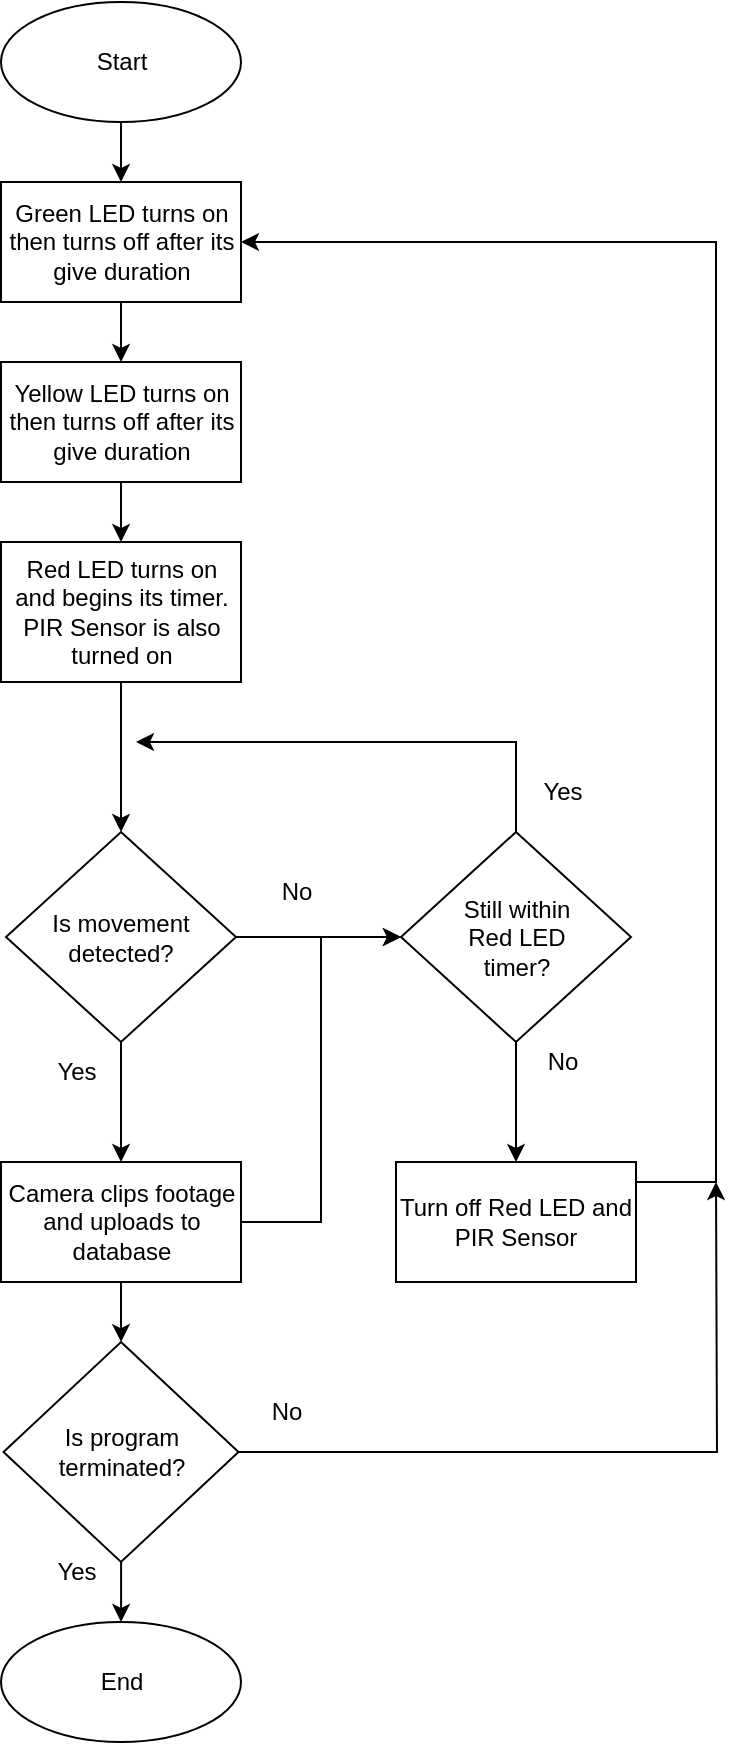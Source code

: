 <mxfile version="21.1.5" type="device">
  <diagram name="Page-1" id="hML4VPuGb0XIvmqMOA6E">
    <mxGraphModel dx="1050" dy="545" grid="1" gridSize="10" guides="1" tooltips="1" connect="1" arrows="1" fold="1" page="1" pageScale="1" pageWidth="850" pageHeight="1100" math="0" shadow="0">
      <root>
        <mxCell id="0" />
        <mxCell id="1" parent="0" />
        <mxCell id="6fa3rH_UvGOGUlaae7Xy-29" style="edgeStyle=orthogonalEdgeStyle;rounded=0;orthogonalLoop=1;jettySize=auto;html=1;" parent="1" source="6fa3rH_UvGOGUlaae7Xy-1" target="6fa3rH_UvGOGUlaae7Xy-4" edge="1">
          <mxGeometry relative="1" as="geometry" />
        </mxCell>
        <mxCell id="6fa3rH_UvGOGUlaae7Xy-1" value="Start" style="ellipse;whiteSpace=wrap;html=1;" parent="1" vertex="1">
          <mxGeometry x="302.5" y="10" width="120" height="60" as="geometry" />
        </mxCell>
        <mxCell id="6fa3rH_UvGOGUlaae7Xy-30" style="edgeStyle=orthogonalEdgeStyle;rounded=0;orthogonalLoop=1;jettySize=auto;html=1;entryX=0.5;entryY=0;entryDx=0;entryDy=0;" parent="1" source="6fa3rH_UvGOGUlaae7Xy-4" target="6fa3rH_UvGOGUlaae7Xy-5" edge="1">
          <mxGeometry relative="1" as="geometry" />
        </mxCell>
        <mxCell id="6fa3rH_UvGOGUlaae7Xy-4" value="Green LED turns on then turns off after its give&lt;span style=&quot;white-space: pre;&quot;&gt; &lt;/span&gt;duration" style="rounded=0;whiteSpace=wrap;html=1;" parent="1" vertex="1">
          <mxGeometry x="302.5" y="100" width="120" height="60" as="geometry" />
        </mxCell>
        <mxCell id="6fa3rH_UvGOGUlaae7Xy-33" style="edgeStyle=orthogonalEdgeStyle;rounded=0;orthogonalLoop=1;jettySize=auto;html=1;entryX=0.5;entryY=0;entryDx=0;entryDy=0;" parent="1" source="6fa3rH_UvGOGUlaae7Xy-5" target="6fa3rH_UvGOGUlaae7Xy-6" edge="1">
          <mxGeometry relative="1" as="geometry" />
        </mxCell>
        <mxCell id="6fa3rH_UvGOGUlaae7Xy-5" value="Yellow LED turns on then turns off after its give duration" style="rounded=0;whiteSpace=wrap;html=1;" parent="1" vertex="1">
          <mxGeometry x="302.5" y="190" width="120" height="60" as="geometry" />
        </mxCell>
        <mxCell id="6fa3rH_UvGOGUlaae7Xy-12" value="" style="edgeStyle=orthogonalEdgeStyle;rounded=0;orthogonalLoop=1;jettySize=auto;html=1;" parent="1" source="6fa3rH_UvGOGUlaae7Xy-6" target="6fa3rH_UvGOGUlaae7Xy-11" edge="1">
          <mxGeometry relative="1" as="geometry" />
        </mxCell>
        <mxCell id="6fa3rH_UvGOGUlaae7Xy-6" value="Red LED turns on and begins its timer. PIR Sensor is also turned on" style="rounded=0;whiteSpace=wrap;html=1;" parent="1" vertex="1">
          <mxGeometry x="302.5" y="280" width="120" height="70" as="geometry" />
        </mxCell>
        <mxCell id="6fa3rH_UvGOGUlaae7Xy-14" value="" style="edgeStyle=orthogonalEdgeStyle;rounded=0;orthogonalLoop=1;jettySize=auto;html=1;" parent="1" source="6fa3rH_UvGOGUlaae7Xy-11" target="6fa3rH_UvGOGUlaae7Xy-13" edge="1">
          <mxGeometry relative="1" as="geometry" />
        </mxCell>
        <mxCell id="6fa3rH_UvGOGUlaae7Xy-20" value="" style="edgeStyle=orthogonalEdgeStyle;rounded=0;orthogonalLoop=1;jettySize=auto;html=1;" parent="1" source="6fa3rH_UvGOGUlaae7Xy-11" target="6fa3rH_UvGOGUlaae7Xy-19" edge="1">
          <mxGeometry relative="1" as="geometry" />
        </mxCell>
        <mxCell id="6fa3rH_UvGOGUlaae7Xy-11" value="Is movement detected?" style="rhombus;whiteSpace=wrap;html=1;rounded=0;" parent="1" vertex="1">
          <mxGeometry x="305" y="425" width="115" height="105" as="geometry" />
        </mxCell>
        <mxCell id="6fa3rH_UvGOGUlaae7Xy-37" style="edgeStyle=orthogonalEdgeStyle;rounded=0;orthogonalLoop=1;jettySize=auto;html=1;entryX=0;entryY=0.5;entryDx=0;entryDy=0;" parent="1" source="6fa3rH_UvGOGUlaae7Xy-13" target="6fa3rH_UvGOGUlaae7Xy-19" edge="1">
          <mxGeometry relative="1" as="geometry" />
        </mxCell>
        <mxCell id="RPbS4VBan_pOAzZXqhBr-2" value="" style="edgeStyle=orthogonalEdgeStyle;rounded=0;orthogonalLoop=1;jettySize=auto;html=1;" edge="1" parent="1" source="6fa3rH_UvGOGUlaae7Xy-13" target="RPbS4VBan_pOAzZXqhBr-1">
          <mxGeometry relative="1" as="geometry" />
        </mxCell>
        <mxCell id="6fa3rH_UvGOGUlaae7Xy-13" value="Camera clips footage and uploads to database" style="whiteSpace=wrap;html=1;rounded=0;" parent="1" vertex="1">
          <mxGeometry x="302.5" y="590" width="120" height="60" as="geometry" />
        </mxCell>
        <mxCell id="6fa3rH_UvGOGUlaae7Xy-15" value="Yes" style="text;html=1;align=center;verticalAlign=middle;resizable=0;points=[];autosize=1;strokeColor=none;fillColor=none;" parent="1" vertex="1">
          <mxGeometry x="320" y="530" width="40" height="30" as="geometry" />
        </mxCell>
        <mxCell id="6fa3rH_UvGOGUlaae7Xy-22" style="edgeStyle=orthogonalEdgeStyle;rounded=0;orthogonalLoop=1;jettySize=auto;html=1;exitX=0.5;exitY=0;exitDx=0;exitDy=0;endArrow=classic;endFill=1;" parent="1" source="6fa3rH_UvGOGUlaae7Xy-19" edge="1">
          <mxGeometry relative="1" as="geometry">
            <mxPoint x="370" y="380" as="targetPoint" />
            <Array as="points">
              <mxPoint x="560" y="380" />
            </Array>
          </mxGeometry>
        </mxCell>
        <mxCell id="6fa3rH_UvGOGUlaae7Xy-25" value="" style="edgeStyle=orthogonalEdgeStyle;rounded=0;orthogonalLoop=1;jettySize=auto;html=1;" parent="1" source="6fa3rH_UvGOGUlaae7Xy-19" target="6fa3rH_UvGOGUlaae7Xy-24" edge="1">
          <mxGeometry relative="1" as="geometry" />
        </mxCell>
        <mxCell id="6fa3rH_UvGOGUlaae7Xy-19" value="Still within &lt;br&gt;Red LED &lt;br&gt;timer?" style="rhombus;whiteSpace=wrap;html=1;rounded=0;" parent="1" vertex="1">
          <mxGeometry x="502.5" y="425" width="115" height="105" as="geometry" />
        </mxCell>
        <mxCell id="6fa3rH_UvGOGUlaae7Xy-21" value="No" style="text;html=1;align=center;verticalAlign=middle;resizable=0;points=[];autosize=1;strokeColor=none;fillColor=none;" parent="1" vertex="1">
          <mxGeometry x="430" y="440" width="40" height="30" as="geometry" />
        </mxCell>
        <mxCell id="6fa3rH_UvGOGUlaae7Xy-23" value="Yes" style="text;html=1;align=center;verticalAlign=middle;resizable=0;points=[];autosize=1;strokeColor=none;fillColor=none;" parent="1" vertex="1">
          <mxGeometry x="562.5" y="390" width="40" height="30" as="geometry" />
        </mxCell>
        <mxCell id="6fa3rH_UvGOGUlaae7Xy-26" style="edgeStyle=orthogonalEdgeStyle;rounded=0;orthogonalLoop=1;jettySize=auto;html=1;entryX=1;entryY=0.5;entryDx=0;entryDy=0;" parent="1" source="6fa3rH_UvGOGUlaae7Xy-24" target="6fa3rH_UvGOGUlaae7Xy-4" edge="1">
          <mxGeometry relative="1" as="geometry">
            <mxPoint x="450" y="140" as="targetPoint" />
            <Array as="points">
              <mxPoint x="660" y="600" />
              <mxPoint x="660" y="130" />
            </Array>
          </mxGeometry>
        </mxCell>
        <mxCell id="6fa3rH_UvGOGUlaae7Xy-24" value="Turn off Red LED and PIR Sensor" style="rounded=0;whiteSpace=wrap;html=1;" parent="1" vertex="1">
          <mxGeometry x="500" y="590" width="120" height="60" as="geometry" />
        </mxCell>
        <mxCell id="6fa3rH_UvGOGUlaae7Xy-36" value="No" style="text;html=1;align=center;verticalAlign=middle;resizable=0;points=[];autosize=1;strokeColor=none;fillColor=none;" parent="1" vertex="1">
          <mxGeometry x="562.5" y="525" width="40" height="30" as="geometry" />
        </mxCell>
        <mxCell id="RPbS4VBan_pOAzZXqhBr-3" style="edgeStyle=orthogonalEdgeStyle;rounded=0;orthogonalLoop=1;jettySize=auto;html=1;" edge="1" parent="1" source="RPbS4VBan_pOAzZXqhBr-1">
          <mxGeometry relative="1" as="geometry">
            <mxPoint x="660" y="600" as="targetPoint" />
          </mxGeometry>
        </mxCell>
        <mxCell id="RPbS4VBan_pOAzZXqhBr-5" style="edgeStyle=orthogonalEdgeStyle;rounded=0;orthogonalLoop=1;jettySize=auto;html=1;" edge="1" parent="1" source="RPbS4VBan_pOAzZXqhBr-1">
          <mxGeometry relative="1" as="geometry">
            <mxPoint x="362.5" y="820" as="targetPoint" />
          </mxGeometry>
        </mxCell>
        <mxCell id="RPbS4VBan_pOAzZXqhBr-1" value="Is program terminated?" style="rhombus;whiteSpace=wrap;html=1;rounded=0;" vertex="1" parent="1">
          <mxGeometry x="303.75" y="680" width="117.5" height="110" as="geometry" />
        </mxCell>
        <mxCell id="RPbS4VBan_pOAzZXqhBr-4" value="No" style="text;html=1;align=center;verticalAlign=middle;resizable=0;points=[];autosize=1;strokeColor=none;fillColor=none;" vertex="1" parent="1">
          <mxGeometry x="425" y="700" width="40" height="30" as="geometry" />
        </mxCell>
        <mxCell id="RPbS4VBan_pOAzZXqhBr-6" value="End" style="ellipse;whiteSpace=wrap;html=1;" vertex="1" parent="1">
          <mxGeometry x="302.5" y="820" width="120" height="60" as="geometry" />
        </mxCell>
        <mxCell id="RPbS4VBan_pOAzZXqhBr-7" value="Yes" style="text;html=1;align=center;verticalAlign=middle;resizable=0;points=[];autosize=1;strokeColor=none;fillColor=none;" vertex="1" parent="1">
          <mxGeometry x="320" y="780" width="40" height="30" as="geometry" />
        </mxCell>
      </root>
    </mxGraphModel>
  </diagram>
</mxfile>
